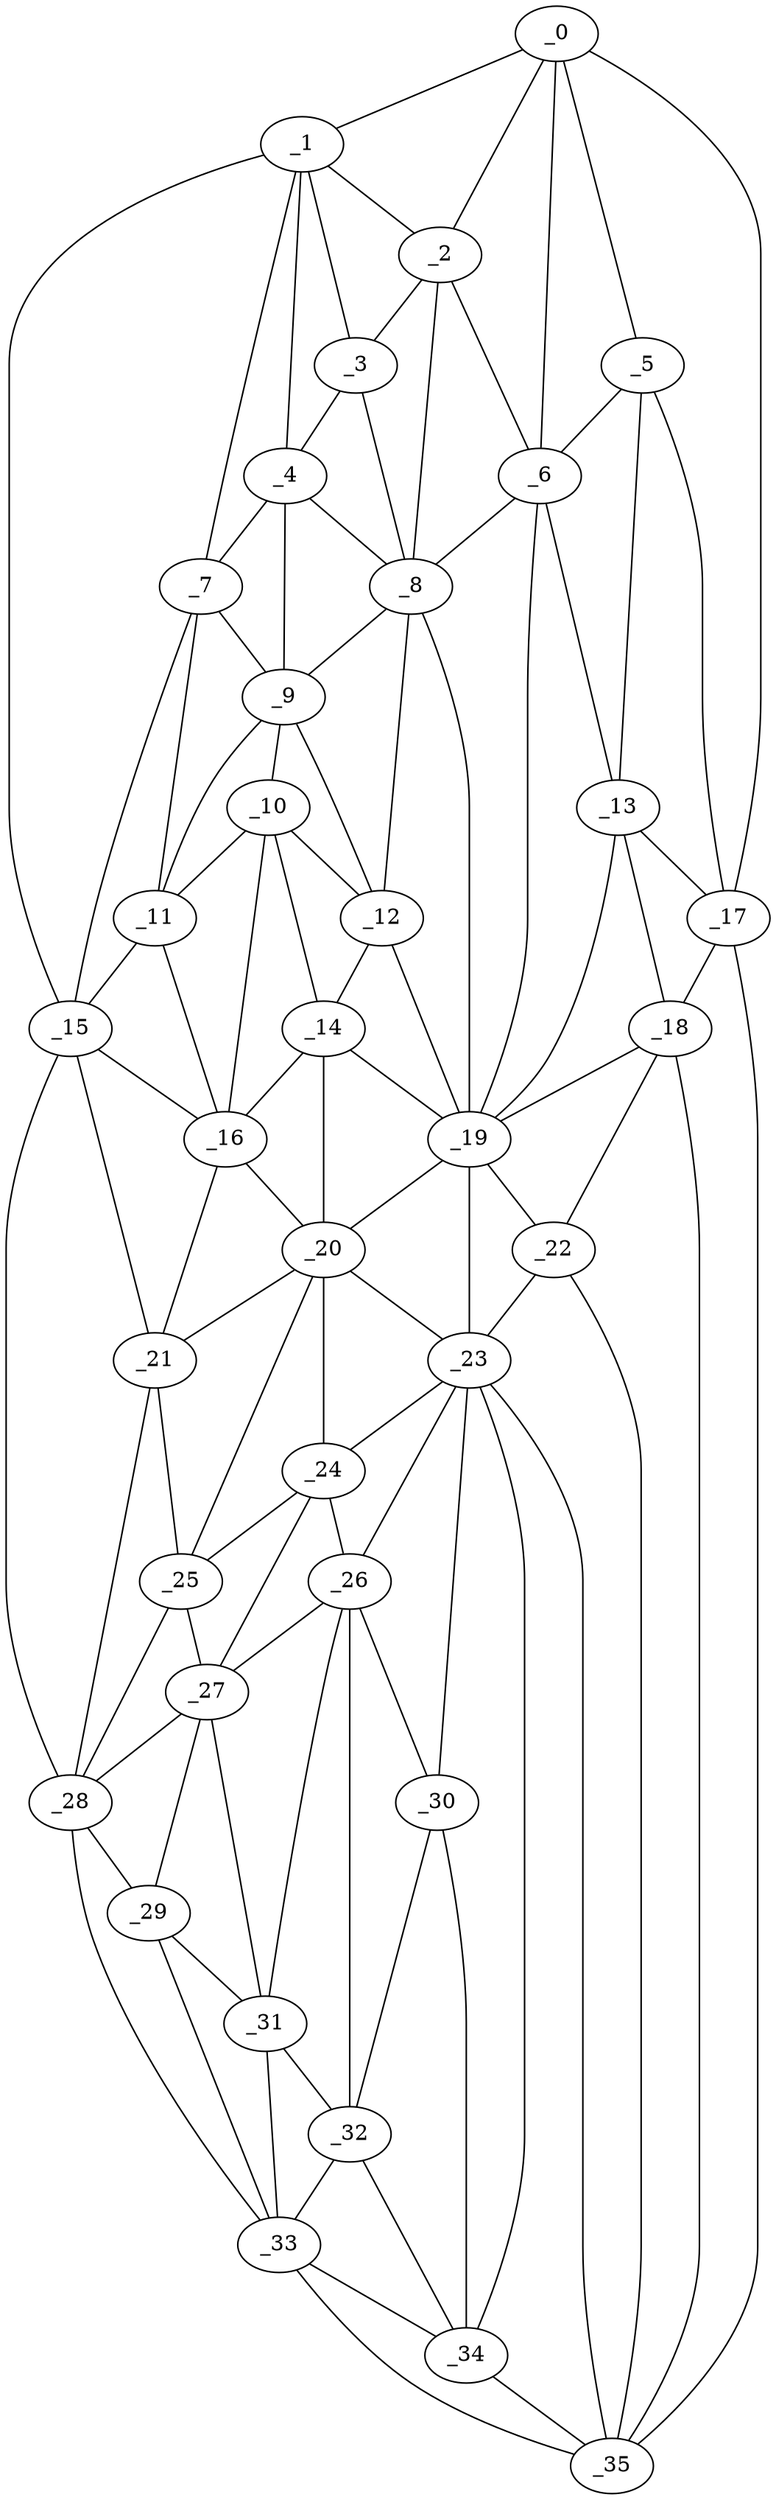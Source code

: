 graph "obj32__315.gxl" {
	_0	 [x=24,
		y=18];
	_1	 [x=25,
		y=92];
	_0 -- _1	 [valence=1];
	_2	 [x=32,
		y=45];
	_0 -- _2	 [valence=1];
	_5	 [x=52,
		y=19];
	_0 -- _5	 [valence=2];
	_6	 [x=52,
		y=31];
	_0 -- _6	 [valence=1];
	_17	 [x=77,
		y=19];
	_0 -- _17	 [valence=1];
	_1 -- _2	 [valence=2];
	_3	 [x=45,
		y=73];
	_1 -- _3	 [valence=1];
	_4	 [x=46,
		y=77];
	_1 -- _4	 [valence=2];
	_7	 [x=52,
		y=89];
	_1 -- _7	 [valence=2];
	_15	 [x=73,
		y=112];
	_1 -- _15	 [valence=1];
	_2 -- _3	 [valence=1];
	_2 -- _6	 [valence=2];
	_8	 [x=53,
		y=73];
	_2 -- _8	 [valence=1];
	_3 -- _4	 [valence=2];
	_3 -- _8	 [valence=2];
	_4 -- _7	 [valence=2];
	_4 -- _8	 [valence=1];
	_9	 [x=55,
		y=82];
	_4 -- _9	 [valence=2];
	_5 -- _6	 [valence=2];
	_13	 [x=67,
		y=21];
	_5 -- _13	 [valence=2];
	_5 -- _17	 [valence=2];
	_6 -- _8	 [valence=2];
	_6 -- _13	 [valence=1];
	_19	 [x=81,
		y=41];
	_6 -- _19	 [valence=2];
	_7 -- _9	 [valence=2];
	_11	 [x=64,
		y=88];
	_7 -- _11	 [valence=2];
	_7 -- _15	 [valence=1];
	_8 -- _9	 [valence=1];
	_12	 [x=66,
		y=78];
	_8 -- _12	 [valence=1];
	_8 -- _19	 [valence=1];
	_10	 [x=64,
		y=84];
	_9 -- _10	 [valence=1];
	_9 -- _11	 [valence=2];
	_9 -- _12	 [valence=2];
	_10 -- _11	 [valence=2];
	_10 -- _12	 [valence=2];
	_14	 [x=72,
		y=79];
	_10 -- _14	 [valence=2];
	_16	 [x=76,
		y=89];
	_10 -- _16	 [valence=2];
	_11 -- _15	 [valence=1];
	_11 -- _16	 [valence=2];
	_12 -- _14	 [valence=2];
	_12 -- _19	 [valence=2];
	_13 -- _17	 [valence=2];
	_18	 [x=81,
		y=27];
	_13 -- _18	 [valence=2];
	_13 -- _19	 [valence=2];
	_14 -- _16	 [valence=2];
	_14 -- _19	 [valence=2];
	_20	 [x=83,
		y=76];
	_14 -- _20	 [valence=1];
	_15 -- _16	 [valence=2];
	_21	 [x=83,
		y=89];
	_15 -- _21	 [valence=1];
	_28	 [x=106,
		y=106];
	_15 -- _28	 [valence=1];
	_16 -- _20	 [valence=2];
	_16 -- _21	 [valence=2];
	_17 -- _18	 [valence=2];
	_35	 [x=126,
		y=38];
	_17 -- _35	 [valence=1];
	_18 -- _19	 [valence=1];
	_22	 [x=88,
		y=39];
	_18 -- _22	 [valence=2];
	_18 -- _35	 [valence=2];
	_19 -- _20	 [valence=2];
	_19 -- _22	 [valence=2];
	_23	 [x=93,
		y=50];
	_19 -- _23	 [valence=1];
	_20 -- _21	 [valence=1];
	_20 -- _23	 [valence=2];
	_24	 [x=93,
		y=76];
	_20 -- _24	 [valence=2];
	_25	 [x=93,
		y=85];
	_20 -- _25	 [valence=1];
	_21 -- _25	 [valence=2];
	_21 -- _28	 [valence=1];
	_22 -- _23	 [valence=2];
	_22 -- _35	 [valence=2];
	_23 -- _24	 [valence=2];
	_26	 [x=100,
		y=73];
	_23 -- _26	 [valence=1];
	_30	 [x=113,
		y=63];
	_23 -- _30	 [valence=2];
	_34	 [x=123,
		y=51];
	_23 -- _34	 [valence=2];
	_23 -- _35	 [valence=2];
	_24 -- _25	 [valence=2];
	_24 -- _26	 [valence=2];
	_27	 [x=100,
		y=84];
	_24 -- _27	 [valence=1];
	_25 -- _27	 [valence=2];
	_25 -- _28	 [valence=2];
	_26 -- _27	 [valence=2];
	_26 -- _30	 [valence=2];
	_31	 [x=113,
		y=80];
	_26 -- _31	 [valence=1];
	_32	 [x=116,
		y=71];
	_26 -- _32	 [valence=2];
	_27 -- _28	 [valence=1];
	_29	 [x=111,
		y=94];
	_27 -- _29	 [valence=2];
	_27 -- _31	 [valence=2];
	_28 -- _29	 [valence=1];
	_33	 [x=119,
		y=77];
	_28 -- _33	 [valence=1];
	_29 -- _31	 [valence=1];
	_29 -- _33	 [valence=2];
	_30 -- _32	 [valence=1];
	_30 -- _34	 [valence=1];
	_31 -- _32	 [valence=2];
	_31 -- _33	 [valence=1];
	_32 -- _33	 [valence=2];
	_32 -- _34	 [valence=2];
	_33 -- _34	 [valence=2];
	_33 -- _35	 [valence=1];
	_34 -- _35	 [valence=2];
}
